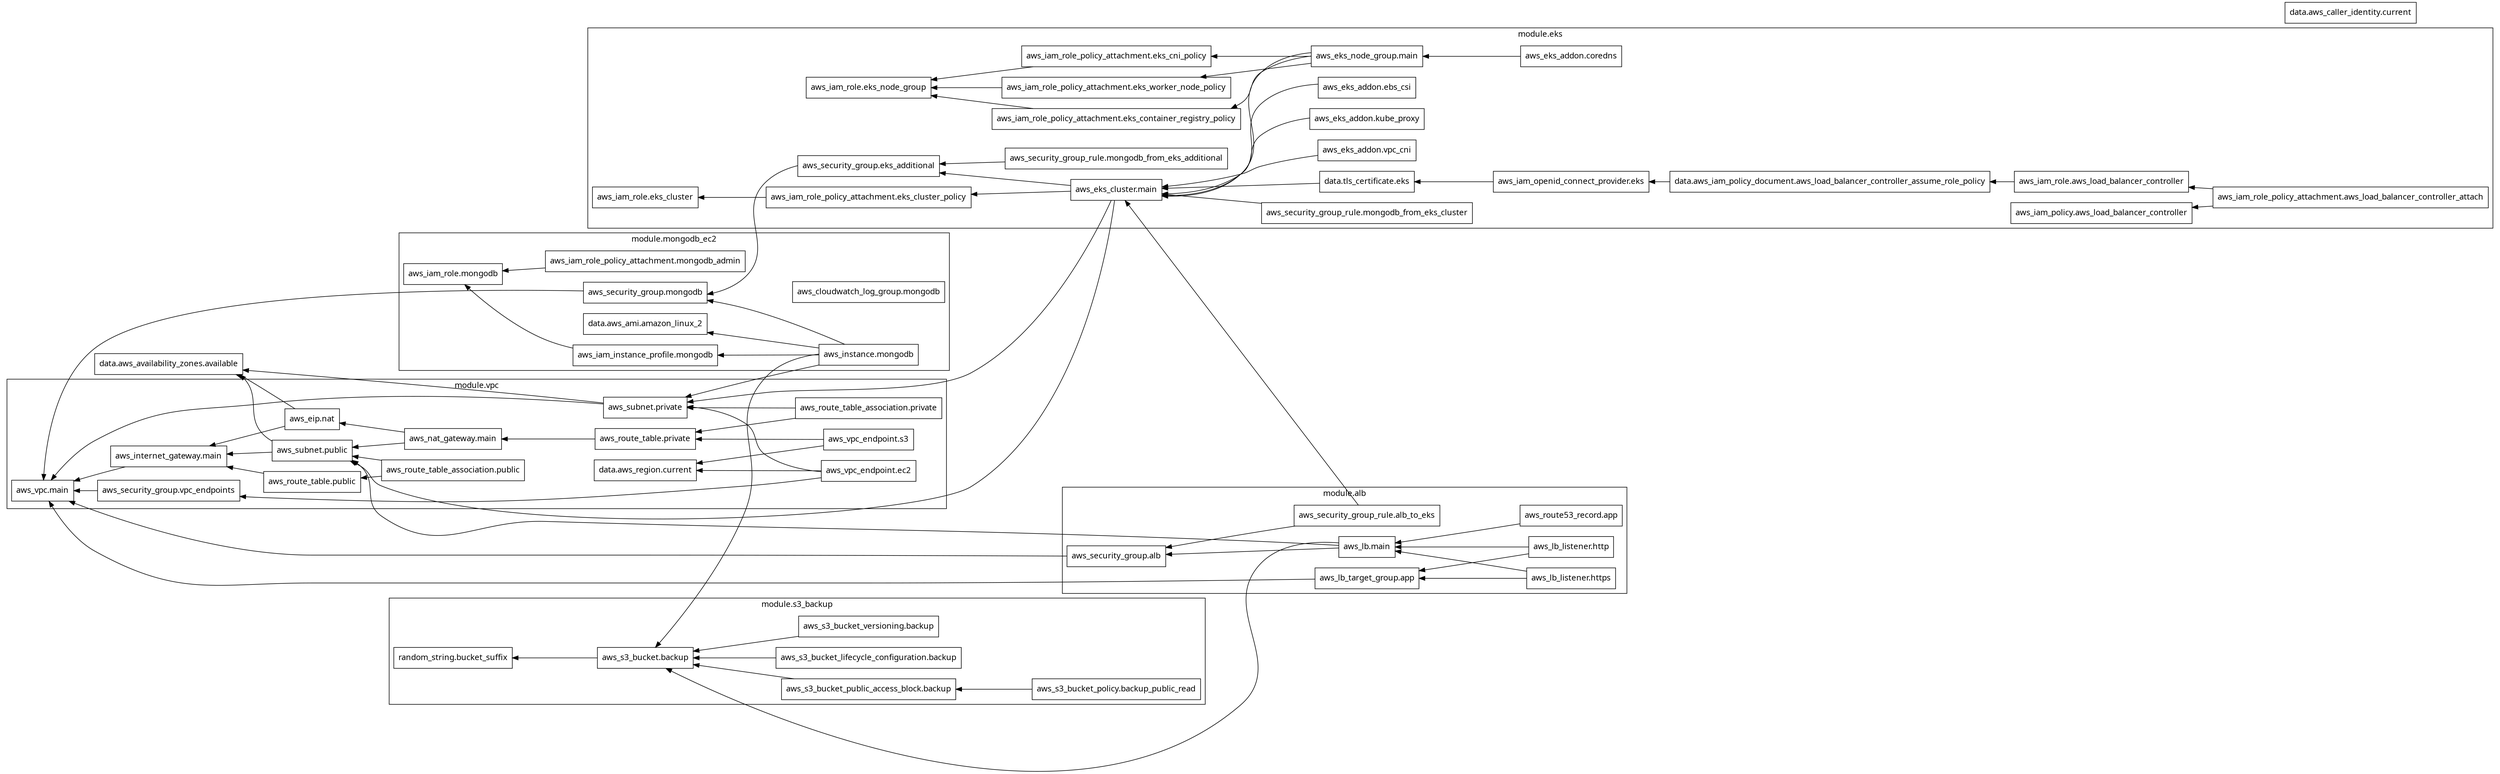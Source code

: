 digraph G {
  rankdir = "RL";
  node [shape = rect, fontname = "sans-serif"];
  "data.aws_availability_zones.available" [label="data.aws_availability_zones.available"];
  "data.aws_caller_identity.current" [label="data.aws_caller_identity.current"];
  subgraph "cluster_module.alb" {
    label = "module.alb"
    fontname = "sans-serif"
    "module.alb.aws_lb.main" [label="aws_lb.main"];
    "module.alb.aws_lb_listener.http" [label="aws_lb_listener.http"];
    "module.alb.aws_lb_listener.https" [label="aws_lb_listener.https"];
    "module.alb.aws_lb_target_group.app" [label="aws_lb_target_group.app"];
    "module.alb.aws_route53_record.app" [label="aws_route53_record.app"];
    "module.alb.aws_security_group.alb" [label="aws_security_group.alb"];
    "module.alb.aws_security_group_rule.alb_to_eks" [label="aws_security_group_rule.alb_to_eks"];
  }
  subgraph "cluster_module.eks" {
    label = "module.eks"
    fontname = "sans-serif"
    "module.eks.data.aws_iam_policy_document.aws_load_balancer_controller_assume_role_policy" [label="data.aws_iam_policy_document.aws_load_balancer_controller_assume_role_policy"];
    "module.eks.data.tls_certificate.eks" [label="data.tls_certificate.eks"];
    "module.eks.aws_eks_addon.coredns" [label="aws_eks_addon.coredns"];
    "module.eks.aws_eks_addon.ebs_csi" [label="aws_eks_addon.ebs_csi"];
    "module.eks.aws_eks_addon.kube_proxy" [label="aws_eks_addon.kube_proxy"];
    "module.eks.aws_eks_addon.vpc_cni" [label="aws_eks_addon.vpc_cni"];
    "module.eks.aws_eks_cluster.main" [label="aws_eks_cluster.main"];
    "module.eks.aws_eks_node_group.main" [label="aws_eks_node_group.main"];
    "module.eks.aws_iam_openid_connect_provider.eks" [label="aws_iam_openid_connect_provider.eks"];
    "module.eks.aws_iam_policy.aws_load_balancer_controller" [label="aws_iam_policy.aws_load_balancer_controller"];
    "module.eks.aws_iam_role.aws_load_balancer_controller" [label="aws_iam_role.aws_load_balancer_controller"];
    "module.eks.aws_iam_role.eks_cluster" [label="aws_iam_role.eks_cluster"];
    "module.eks.aws_iam_role.eks_node_group" [label="aws_iam_role.eks_node_group"];
    "module.eks.aws_iam_role_policy_attachment.aws_load_balancer_controller_attach" [label="aws_iam_role_policy_attachment.aws_load_balancer_controller_attach"];
    "module.eks.aws_iam_role_policy_attachment.eks_cluster_policy" [label="aws_iam_role_policy_attachment.eks_cluster_policy"];
    "module.eks.aws_iam_role_policy_attachment.eks_cni_policy" [label="aws_iam_role_policy_attachment.eks_cni_policy"];
    "module.eks.aws_iam_role_policy_attachment.eks_container_registry_policy" [label="aws_iam_role_policy_attachment.eks_container_registry_policy"];
    "module.eks.aws_iam_role_policy_attachment.eks_worker_node_policy" [label="aws_iam_role_policy_attachment.eks_worker_node_policy"];
    "module.eks.aws_security_group.eks_additional" [label="aws_security_group.eks_additional"];
    "module.eks.aws_security_group_rule.mongodb_from_eks_additional" [label="aws_security_group_rule.mongodb_from_eks_additional"];
    "module.eks.aws_security_group_rule.mongodb_from_eks_cluster" [label="aws_security_group_rule.mongodb_from_eks_cluster"];
  }
  subgraph "cluster_module.mongodb_ec2" {
    label = "module.mongodb_ec2"
    fontname = "sans-serif"
    "module.mongodb_ec2.data.aws_ami.amazon_linux_2" [label="data.aws_ami.amazon_linux_2"];
    "module.mongodb_ec2.aws_cloudwatch_log_group.mongodb" [label="aws_cloudwatch_log_group.mongodb"];
    "module.mongodb_ec2.aws_iam_instance_profile.mongodb" [label="aws_iam_instance_profile.mongodb"];
    "module.mongodb_ec2.aws_iam_role.mongodb" [label="aws_iam_role.mongodb"];
    "module.mongodb_ec2.aws_iam_role_policy_attachment.mongodb_admin" [label="aws_iam_role_policy_attachment.mongodb_admin"];
    "module.mongodb_ec2.aws_instance.mongodb" [label="aws_instance.mongodb"];
    "module.mongodb_ec2.aws_security_group.mongodb" [label="aws_security_group.mongodb"];
  }
  subgraph "cluster_module.s3_backup" {
    label = "module.s3_backup"
    fontname = "sans-serif"
    "module.s3_backup.aws_s3_bucket.backup" [label="aws_s3_bucket.backup"];
    "module.s3_backup.aws_s3_bucket_lifecycle_configuration.backup" [label="aws_s3_bucket_lifecycle_configuration.backup"];
    "module.s3_backup.aws_s3_bucket_policy.backup_public_read" [label="aws_s3_bucket_policy.backup_public_read"];
    "module.s3_backup.aws_s3_bucket_public_access_block.backup" [label="aws_s3_bucket_public_access_block.backup"];
    "module.s3_backup.aws_s3_bucket_versioning.backup" [label="aws_s3_bucket_versioning.backup"];
    "module.s3_backup.random_string.bucket_suffix" [label="random_string.bucket_suffix"];
  }
  subgraph "cluster_module.vpc" {
    label = "module.vpc"
    fontname = "sans-serif"
    "module.vpc.data.aws_region.current" [label="data.aws_region.current"];
    "module.vpc.aws_eip.nat" [label="aws_eip.nat"];
    "module.vpc.aws_internet_gateway.main" [label="aws_internet_gateway.main"];
    "module.vpc.aws_nat_gateway.main" [label="aws_nat_gateway.main"];
    "module.vpc.aws_route_table.private" [label="aws_route_table.private"];
    "module.vpc.aws_route_table.public" [label="aws_route_table.public"];
    "module.vpc.aws_route_table_association.private" [label="aws_route_table_association.private"];
    "module.vpc.aws_route_table_association.public" [label="aws_route_table_association.public"];
    "module.vpc.aws_security_group.vpc_endpoints" [label="aws_security_group.vpc_endpoints"];
    "module.vpc.aws_subnet.private" [label="aws_subnet.private"];
    "module.vpc.aws_subnet.public" [label="aws_subnet.public"];
    "module.vpc.aws_vpc.main" [label="aws_vpc.main"];
    "module.vpc.aws_vpc_endpoint.ec2" [label="aws_vpc_endpoint.ec2"];
    "module.vpc.aws_vpc_endpoint.s3" [label="aws_vpc_endpoint.s3"];
  }
  "module.alb.aws_lb.main" -> "module.alb.aws_security_group.alb";
  "module.alb.aws_lb.main" -> "module.s3_backup.aws_s3_bucket.backup";
  "module.alb.aws_lb.main" -> "module.vpc.aws_subnet.public";
  "module.alb.aws_lb_listener.http" -> "module.alb.aws_lb.main";
  "module.alb.aws_lb_listener.http" -> "module.alb.aws_lb_target_group.app";
  "module.alb.aws_lb_listener.https" -> "module.alb.aws_lb.main";
  "module.alb.aws_lb_listener.https" -> "module.alb.aws_lb_target_group.app";
  "module.alb.aws_lb_target_group.app" -> "module.vpc.aws_vpc.main";
  "module.alb.aws_route53_record.app" -> "module.alb.aws_lb.main";
  "module.alb.aws_security_group.alb" -> "module.vpc.aws_vpc.main";
  "module.alb.aws_security_group_rule.alb_to_eks" -> "module.alb.aws_security_group.alb";
  "module.alb.aws_security_group_rule.alb_to_eks" -> "module.eks.aws_eks_cluster.main";
  "module.eks.data.aws_iam_policy_document.aws_load_balancer_controller_assume_role_policy" -> "module.eks.aws_iam_openid_connect_provider.eks";
  "module.eks.data.tls_certificate.eks" -> "module.eks.aws_eks_cluster.main";
  "module.eks.aws_eks_addon.coredns" -> "module.eks.aws_eks_node_group.main";
  "module.eks.aws_eks_addon.ebs_csi" -> "module.eks.aws_eks_cluster.main";
  "module.eks.aws_eks_addon.kube_proxy" -> "module.eks.aws_eks_cluster.main";
  "module.eks.aws_eks_addon.vpc_cni" -> "module.eks.aws_eks_cluster.main";
  "module.eks.aws_eks_cluster.main" -> "module.eks.aws_iam_role_policy_attachment.eks_cluster_policy";
  "module.eks.aws_eks_cluster.main" -> "module.eks.aws_security_group.eks_additional";
  "module.eks.aws_eks_cluster.main" -> "module.vpc.aws_subnet.private";
  "module.eks.aws_eks_cluster.main" -> "module.vpc.aws_subnet.public";
  "module.eks.aws_eks_node_group.main" -> "module.eks.aws_eks_cluster.main";
  "module.eks.aws_eks_node_group.main" -> "module.eks.aws_iam_role_policy_attachment.eks_cni_policy";
  "module.eks.aws_eks_node_group.main" -> "module.eks.aws_iam_role_policy_attachment.eks_container_registry_policy";
  "module.eks.aws_eks_node_group.main" -> "module.eks.aws_iam_role_policy_attachment.eks_worker_node_policy";
  "module.eks.aws_iam_openid_connect_provider.eks" -> "module.eks.data.tls_certificate.eks";
  "module.eks.aws_iam_role.aws_load_balancer_controller" -> "module.eks.data.aws_iam_policy_document.aws_load_balancer_controller_assume_role_policy";
  "module.eks.aws_iam_role_policy_attachment.aws_load_balancer_controller_attach" -> "module.eks.aws_iam_policy.aws_load_balancer_controller";
  "module.eks.aws_iam_role_policy_attachment.aws_load_balancer_controller_attach" -> "module.eks.aws_iam_role.aws_load_balancer_controller";
  "module.eks.aws_iam_role_policy_attachment.eks_cluster_policy" -> "module.eks.aws_iam_role.eks_cluster";
  "module.eks.aws_iam_role_policy_attachment.eks_cni_policy" -> "module.eks.aws_iam_role.eks_node_group";
  "module.eks.aws_iam_role_policy_attachment.eks_container_registry_policy" -> "module.eks.aws_iam_role.eks_node_group";
  "module.eks.aws_iam_role_policy_attachment.eks_worker_node_policy" -> "module.eks.aws_iam_role.eks_node_group";
  "module.eks.aws_security_group.eks_additional" -> "module.mongodb_ec2.aws_security_group.mongodb";
  "module.eks.aws_security_group_rule.mongodb_from_eks_additional" -> "module.eks.aws_security_group.eks_additional";
  "module.eks.aws_security_group_rule.mongodb_from_eks_cluster" -> "module.eks.aws_eks_cluster.main";
  "module.mongodb_ec2.aws_iam_instance_profile.mongodb" -> "module.mongodb_ec2.aws_iam_role.mongodb";
  "module.mongodb_ec2.aws_iam_role_policy_attachment.mongodb_admin" -> "module.mongodb_ec2.aws_iam_role.mongodb";
  "module.mongodb_ec2.aws_instance.mongodb" -> "module.mongodb_ec2.data.aws_ami.amazon_linux_2";
  "module.mongodb_ec2.aws_instance.mongodb" -> "module.mongodb_ec2.aws_iam_instance_profile.mongodb";
  "module.mongodb_ec2.aws_instance.mongodb" -> "module.mongodb_ec2.aws_security_group.mongodb";
  "module.mongodb_ec2.aws_instance.mongodb" -> "module.s3_backup.aws_s3_bucket.backup";
  "module.mongodb_ec2.aws_instance.mongodb" -> "module.vpc.aws_subnet.private";
  "module.mongodb_ec2.aws_security_group.mongodb" -> "module.vpc.aws_vpc.main";
  "module.s3_backup.aws_s3_bucket.backup" -> "module.s3_backup.random_string.bucket_suffix";
  "module.s3_backup.aws_s3_bucket_lifecycle_configuration.backup" -> "module.s3_backup.aws_s3_bucket.backup";
  "module.s3_backup.aws_s3_bucket_policy.backup_public_read" -> "module.s3_backup.aws_s3_bucket_public_access_block.backup";
  "module.s3_backup.aws_s3_bucket_public_access_block.backup" -> "module.s3_backup.aws_s3_bucket.backup";
  "module.s3_backup.aws_s3_bucket_versioning.backup" -> "module.s3_backup.aws_s3_bucket.backup";
  "module.vpc.aws_eip.nat" -> "data.aws_availability_zones.available";
  "module.vpc.aws_eip.nat" -> "module.vpc.aws_internet_gateway.main";
  "module.vpc.aws_internet_gateway.main" -> "module.vpc.aws_vpc.main";
  "module.vpc.aws_nat_gateway.main" -> "module.vpc.aws_eip.nat";
  "module.vpc.aws_nat_gateway.main" -> "module.vpc.aws_subnet.public";
  "module.vpc.aws_route_table.private" -> "module.vpc.aws_nat_gateway.main";
  "module.vpc.aws_route_table.public" -> "module.vpc.aws_internet_gateway.main";
  "module.vpc.aws_route_table_association.private" -> "module.vpc.aws_route_table.private";
  "module.vpc.aws_route_table_association.private" -> "module.vpc.aws_subnet.private";
  "module.vpc.aws_route_table_association.public" -> "module.vpc.aws_route_table.public";
  "module.vpc.aws_route_table_association.public" -> "module.vpc.aws_subnet.public";
  "module.vpc.aws_security_group.vpc_endpoints" -> "module.vpc.aws_vpc.main";
  "module.vpc.aws_subnet.private" -> "data.aws_availability_zones.available";
  "module.vpc.aws_subnet.private" -> "module.vpc.aws_vpc.main";
  "module.vpc.aws_subnet.public" -> "data.aws_availability_zones.available";
  "module.vpc.aws_subnet.public" -> "module.vpc.aws_internet_gateway.main";
  "module.vpc.aws_vpc_endpoint.ec2" -> "module.vpc.data.aws_region.current";
  "module.vpc.aws_vpc_endpoint.ec2" -> "module.vpc.aws_security_group.vpc_endpoints";
  "module.vpc.aws_vpc_endpoint.ec2" -> "module.vpc.aws_subnet.private";
  "module.vpc.aws_vpc_endpoint.s3" -> "module.vpc.data.aws_region.current";
  "module.vpc.aws_vpc_endpoint.s3" -> "module.vpc.aws_route_table.private";
}
